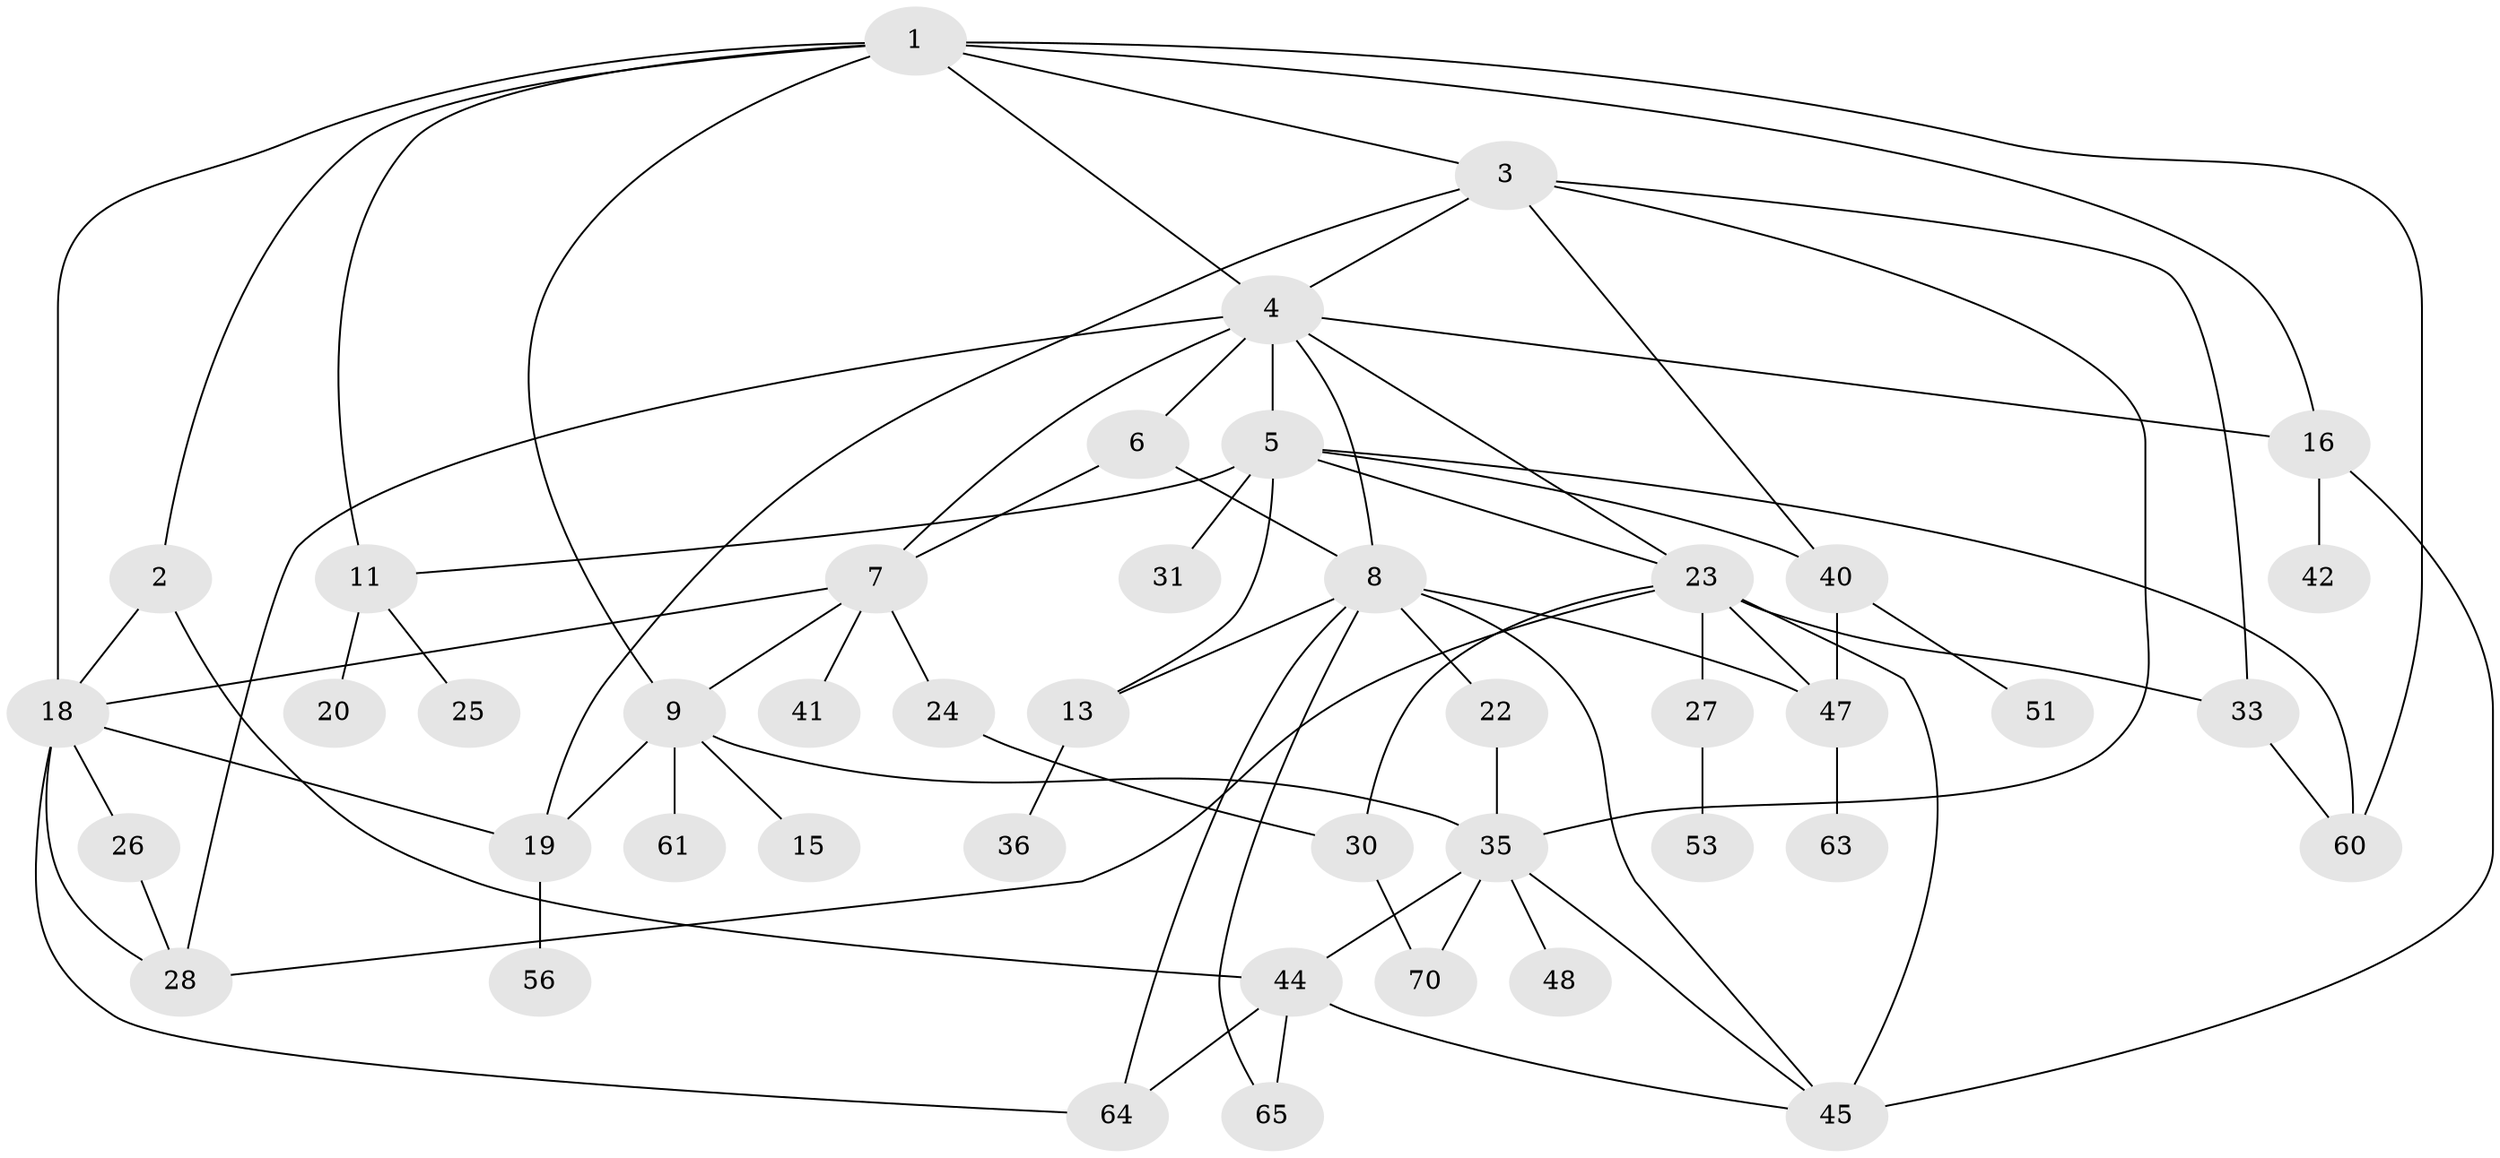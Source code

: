 // original degree distribution, {8: 0.014285714285714285, 3: 0.3, 5: 0.08571428571428572, 7: 0.04285714285714286, 6: 0.02857142857142857, 1: 0.2, 2: 0.24285714285714285, 4: 0.08571428571428572}
// Generated by graph-tools (version 1.1) at 2025/10/02/27/25 16:10:51]
// undirected, 44 vertices, 76 edges
graph export_dot {
graph [start="1"]
  node [color=gray90,style=filled];
  1 [super="+29"];
  2;
  3 [super="+10"];
  4 [super="+43"];
  5 [super="+46"];
  6 [super="+57"];
  7 [super="+38"];
  8 [super="+14"];
  9 [super="+17"];
  11 [super="+12"];
  13 [super="+55"];
  15;
  16 [super="+21"];
  18 [super="+58"];
  19 [super="+39"];
  20;
  22;
  23 [super="+37"];
  24;
  25;
  26 [super="+34"];
  27 [super="+52"];
  28 [super="+59"];
  30 [super="+32"];
  31;
  33 [super="+66"];
  35 [super="+62"];
  36;
  40 [super="+69"];
  41;
  42 [super="+50"];
  44 [super="+68"];
  45 [super="+54"];
  47 [super="+49"];
  48;
  51;
  53;
  56;
  60;
  61;
  63;
  64 [super="+67"];
  65;
  70;
  1 -- 2;
  1 -- 3;
  1 -- 4;
  1 -- 9;
  1 -- 16;
  1 -- 18;
  1 -- 60;
  1 -- 11;
  2 -- 44;
  2 -- 18;
  3 -- 19;
  3 -- 35;
  3 -- 40;
  3 -- 4;
  3 -- 33;
  4 -- 5;
  4 -- 6;
  4 -- 8;
  4 -- 23;
  4 -- 28;
  4 -- 7;
  4 -- 16;
  5 -- 11;
  5 -- 13;
  5 -- 31;
  5 -- 60;
  5 -- 23;
  5 -- 40;
  6 -- 7;
  6 -- 8;
  7 -- 24;
  7 -- 41;
  7 -- 18;
  7 -- 9;
  8 -- 64;
  8 -- 65;
  8 -- 22;
  8 -- 47;
  8 -- 45;
  8 -- 13;
  9 -- 15;
  9 -- 61;
  9 -- 19;
  9 -- 35;
  11 -- 25;
  11 -- 20;
  13 -- 36;
  16 -- 42;
  16 -- 45;
  18 -- 26;
  18 -- 19;
  18 -- 64;
  18 -- 28;
  19 -- 56;
  22 -- 35;
  23 -- 27;
  23 -- 28;
  23 -- 33;
  23 -- 45 [weight=2];
  23 -- 47;
  23 -- 30;
  24 -- 30;
  26 -- 28;
  27 -- 53;
  30 -- 70;
  33 -- 60;
  35 -- 44;
  35 -- 48;
  35 -- 70;
  35 -- 45;
  40 -- 51;
  40 -- 47;
  44 -- 65;
  44 -- 45;
  44 -- 64;
  47 -- 63;
}
